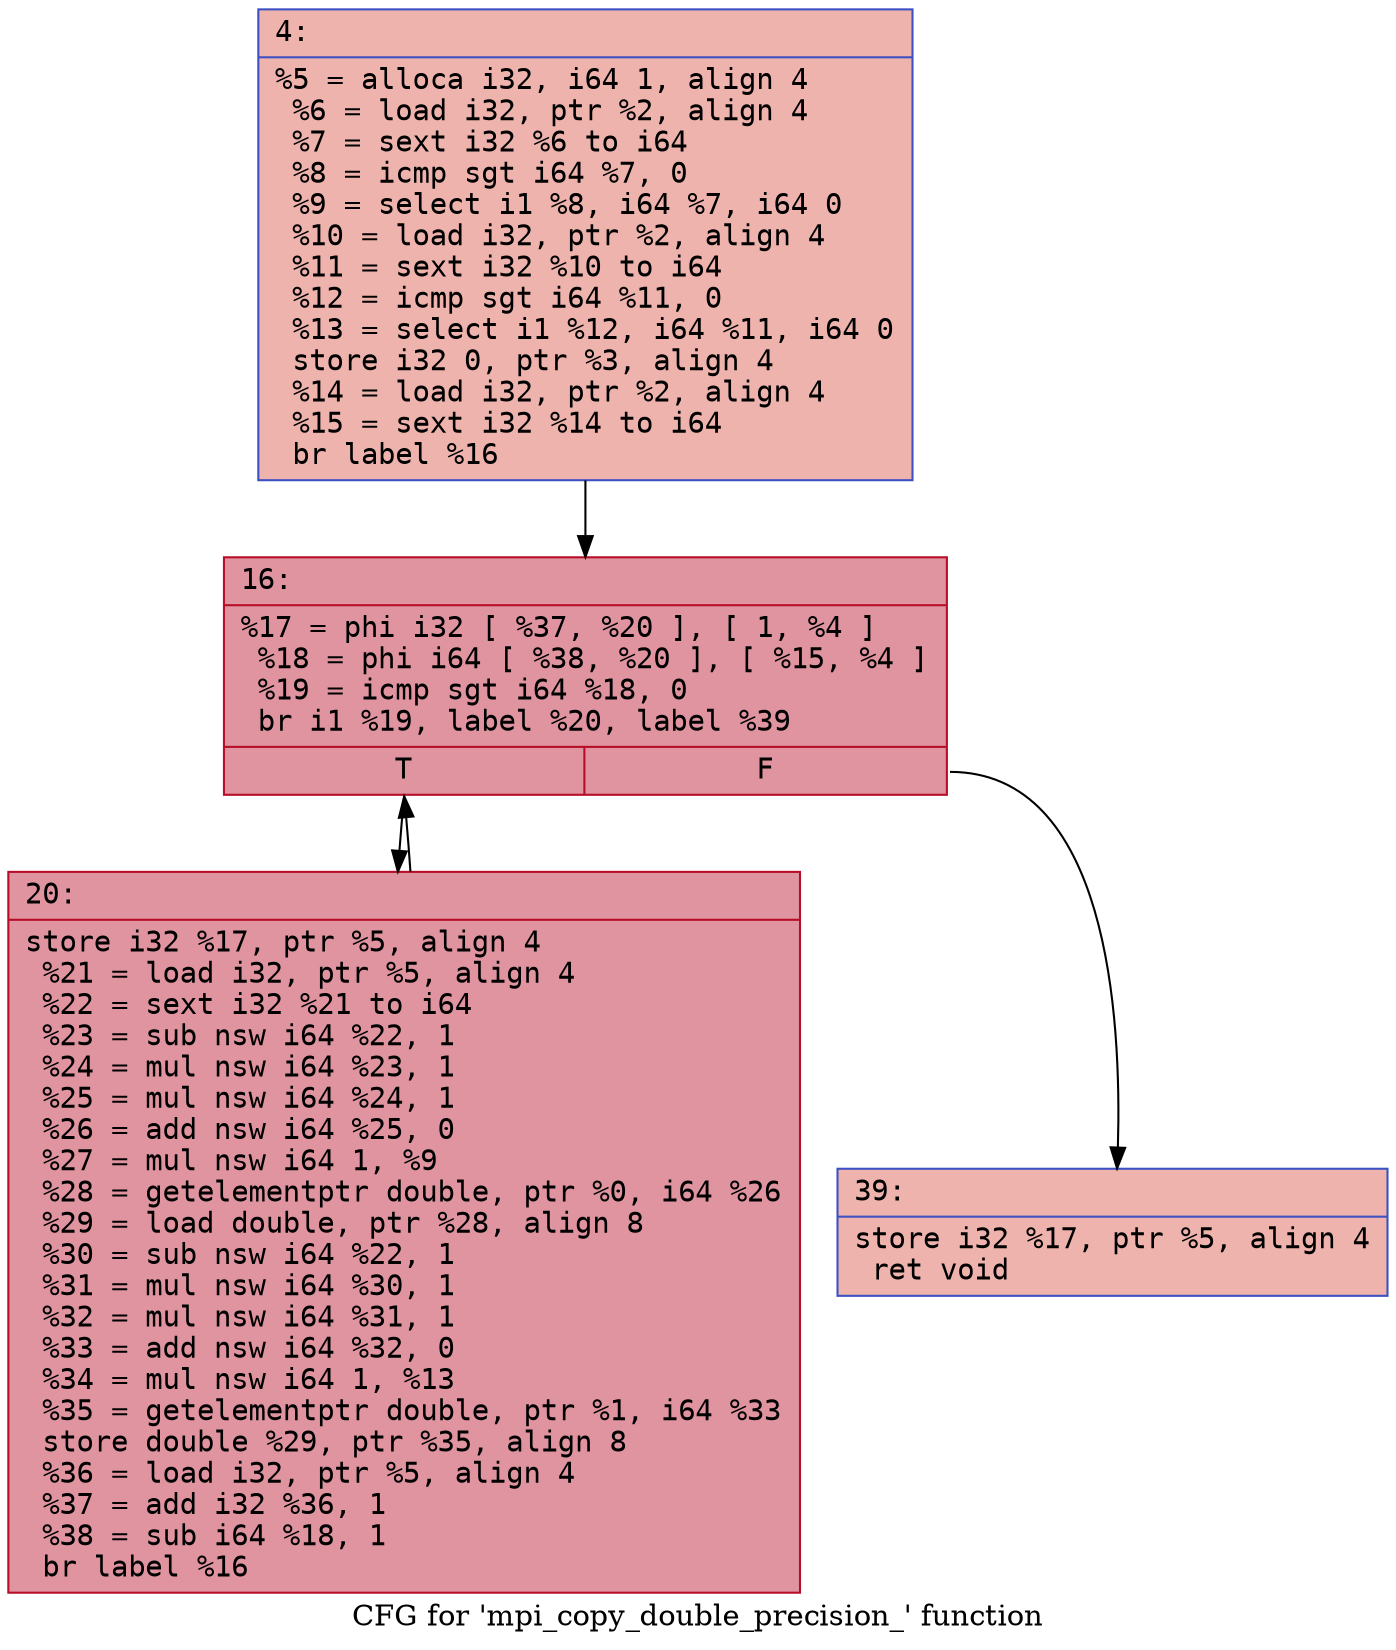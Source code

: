 digraph "CFG for 'mpi_copy_double_precision_' function" {
	label="CFG for 'mpi_copy_double_precision_' function";

	Node0x5560a31bfe40 [shape=record,color="#3d50c3ff", style=filled, fillcolor="#d6524470" fontname="Courier",label="{4:\l|  %5 = alloca i32, i64 1, align 4\l  %6 = load i32, ptr %2, align 4\l  %7 = sext i32 %6 to i64\l  %8 = icmp sgt i64 %7, 0\l  %9 = select i1 %8, i64 %7, i64 0\l  %10 = load i32, ptr %2, align 4\l  %11 = sext i32 %10 to i64\l  %12 = icmp sgt i64 %11, 0\l  %13 = select i1 %12, i64 %11, i64 0\l  store i32 0, ptr %3, align 4\l  %14 = load i32, ptr %2, align 4\l  %15 = sext i32 %14 to i64\l  br label %16\l}"];
	Node0x5560a31bfe40 -> Node0x5560a31c0480[tooltip="4 -> 16\nProbability 100.00%" ];
	Node0x5560a31c0480 [shape=record,color="#b70d28ff", style=filled, fillcolor="#b70d2870" fontname="Courier",label="{16:\l|  %17 = phi i32 [ %37, %20 ], [ 1, %4 ]\l  %18 = phi i64 [ %38, %20 ], [ %15, %4 ]\l  %19 = icmp sgt i64 %18, 0\l  br i1 %19, label %20, label %39\l|{<s0>T|<s1>F}}"];
	Node0x5560a31c0480:s0 -> Node0x5560a31c0540[tooltip="16 -> 20\nProbability 96.88%" ];
	Node0x5560a31c0480:s1 -> Node0x5560a31c0740[tooltip="16 -> 39\nProbability 3.12%" ];
	Node0x5560a31c0540 [shape=record,color="#b70d28ff", style=filled, fillcolor="#b70d2870" fontname="Courier",label="{20:\l|  store i32 %17, ptr %5, align 4\l  %21 = load i32, ptr %5, align 4\l  %22 = sext i32 %21 to i64\l  %23 = sub nsw i64 %22, 1\l  %24 = mul nsw i64 %23, 1\l  %25 = mul nsw i64 %24, 1\l  %26 = add nsw i64 %25, 0\l  %27 = mul nsw i64 1, %9\l  %28 = getelementptr double, ptr %0, i64 %26\l  %29 = load double, ptr %28, align 8\l  %30 = sub nsw i64 %22, 1\l  %31 = mul nsw i64 %30, 1\l  %32 = mul nsw i64 %31, 1\l  %33 = add nsw i64 %32, 0\l  %34 = mul nsw i64 1, %13\l  %35 = getelementptr double, ptr %1, i64 %33\l  store double %29, ptr %35, align 8\l  %36 = load i32, ptr %5, align 4\l  %37 = add i32 %36, 1\l  %38 = sub i64 %18, 1\l  br label %16\l}"];
	Node0x5560a31c0540 -> Node0x5560a31c0480[tooltip="20 -> 16\nProbability 100.00%" ];
	Node0x5560a31c0740 [shape=record,color="#3d50c3ff", style=filled, fillcolor="#d6524470" fontname="Courier",label="{39:\l|  store i32 %17, ptr %5, align 4\l  ret void\l}"];
}
